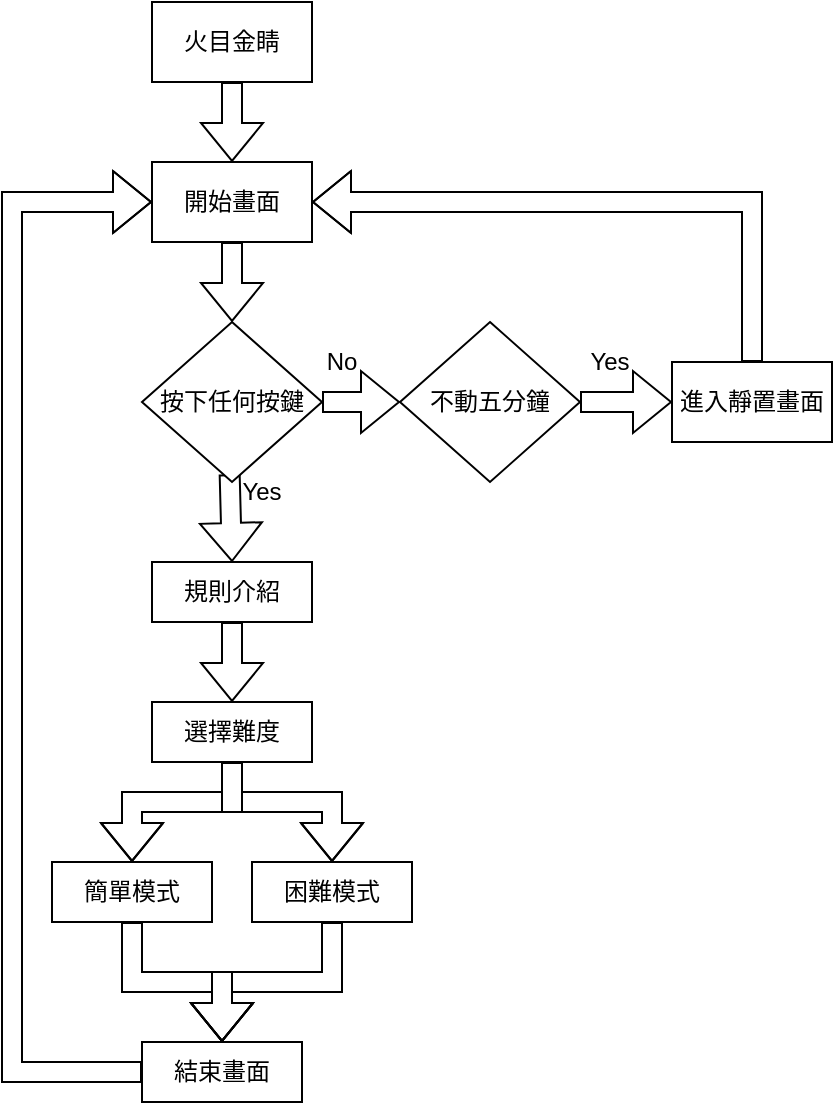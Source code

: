 <mxfile version="20.4.0" type="github">
  <diagram id="C5RBs43oDa-KdzZeNtuy" name="Page-1">
    <mxGraphModel dx="946" dy="620" grid="1" gridSize="10" guides="1" tooltips="1" connect="1" arrows="1" fold="1" page="1" pageScale="1" pageWidth="827" pageHeight="1169" math="0" shadow="0">
      <root>
        <mxCell id="WIyWlLk6GJQsqaUBKTNV-0" />
        <mxCell id="WIyWlLk6GJQsqaUBKTNV-1" parent="WIyWlLk6GJQsqaUBKTNV-0" />
        <mxCell id="eCtHmPVDVvByqVxLCHqE-5" style="edgeStyle=none;curved=1;rounded=0;orthogonalLoop=1;jettySize=auto;html=1;endArrow=open;sourcePerimeterSpacing=8;targetPerimeterSpacing=8;exitX=0.5;exitY=1;exitDx=0;exitDy=0;entryX=0.5;entryY=0;entryDx=0;entryDy=0;shape=flexArrow;" parent="WIyWlLk6GJQsqaUBKTNV-1" source="eCtHmPVDVvByqVxLCHqE-3" target="eCtHmPVDVvByqVxLCHqE-4" edge="1">
          <mxGeometry relative="1" as="geometry" />
        </mxCell>
        <mxCell id="eCtHmPVDVvByqVxLCHqE-3" value="火目金睛" style="rounded=0;whiteSpace=wrap;html=1;hachureGap=4;" parent="WIyWlLk6GJQsqaUBKTNV-1" vertex="1">
          <mxGeometry x="200" y="200" width="80" height="40" as="geometry" />
        </mxCell>
        <mxCell id="eCtHmPVDVvByqVxLCHqE-13" value="" style="edgeStyle=none;curved=1;rounded=0;orthogonalLoop=1;jettySize=auto;html=1;endArrow=open;sourcePerimeterSpacing=8;targetPerimeterSpacing=8;exitX=0.5;exitY=1;exitDx=0;exitDy=0;entryX=0.5;entryY=0;entryDx=0;entryDy=0;shape=flexArrow;" parent="WIyWlLk6GJQsqaUBKTNV-1" source="eCtHmPVDVvByqVxLCHqE-4" target="eCtHmPVDVvByqVxLCHqE-12" edge="1">
          <mxGeometry relative="1" as="geometry" />
        </mxCell>
        <mxCell id="eCtHmPVDVvByqVxLCHqE-4" value="開始畫面" style="rounded=0;whiteSpace=wrap;html=1;hachureGap=4;" parent="WIyWlLk6GJQsqaUBKTNV-1" vertex="1">
          <mxGeometry x="200" y="280" width="80" height="40" as="geometry" />
        </mxCell>
        <mxCell id="eCtHmPVDVvByqVxLCHqE-35" value="" style="edgeStyle=none;curved=1;rounded=0;orthogonalLoop=1;jettySize=auto;html=1;endArrow=open;sourcePerimeterSpacing=8;targetPerimeterSpacing=8;exitX=0.487;exitY=0.952;exitDx=0;exitDy=0;exitPerimeter=0;entryX=0.5;entryY=0;entryDx=0;entryDy=0;shape=flexArrow;" parent="WIyWlLk6GJQsqaUBKTNV-1" source="eCtHmPVDVvByqVxLCHqE-12" target="eCtHmPVDVvByqVxLCHqE-34" edge="1">
          <mxGeometry relative="1" as="geometry" />
        </mxCell>
        <mxCell id="eCtHmPVDVvByqVxLCHqE-45" style="edgeStyle=none;rounded=0;orthogonalLoop=1;jettySize=auto;html=1;entryX=0;entryY=0.5;entryDx=0;entryDy=0;strokeColor=#000000;endArrow=open;sourcePerimeterSpacing=8;targetPerimeterSpacing=8;exitX=1;exitY=0.5;exitDx=0;exitDy=0;shape=flexArrow;" parent="WIyWlLk6GJQsqaUBKTNV-1" source="eCtHmPVDVvByqVxLCHqE-12" target="eCtHmPVDVvByqVxLCHqE-30" edge="1">
          <mxGeometry relative="1" as="geometry" />
        </mxCell>
        <mxCell id="eCtHmPVDVvByqVxLCHqE-12" value="按下任何按鍵" style="rhombus;whiteSpace=wrap;html=1;hachureGap=4;" parent="WIyWlLk6GJQsqaUBKTNV-1" vertex="1">
          <mxGeometry x="195" y="360" width="90" height="80" as="geometry" />
        </mxCell>
        <mxCell id="eCtHmPVDVvByqVxLCHqE-71" style="edgeStyle=none;shape=flexArrow;rounded=0;orthogonalLoop=1;jettySize=auto;html=1;strokeColor=#000000;endArrow=open;sourcePerimeterSpacing=8;targetPerimeterSpacing=8;entryX=1;entryY=0.5;entryDx=0;entryDy=0;exitX=0.5;exitY=0;exitDx=0;exitDy=0;" parent="WIyWlLk6GJQsqaUBKTNV-1" source="eCtHmPVDVvByqVxLCHqE-18" target="eCtHmPVDVvByqVxLCHqE-4" edge="1">
          <mxGeometry relative="1" as="geometry">
            <mxPoint x="406.4" y="328.0" as="targetPoint" />
            <Array as="points">
              <mxPoint x="500" y="300" />
            </Array>
          </mxGeometry>
        </mxCell>
        <mxCell id="eCtHmPVDVvByqVxLCHqE-18" value="進入靜置畫面" style="whiteSpace=wrap;html=1;hachureGap=4;" parent="WIyWlLk6GJQsqaUBKTNV-1" vertex="1">
          <mxGeometry x="460" y="380" width="80" height="40" as="geometry" />
        </mxCell>
        <mxCell id="eCtHmPVDVvByqVxLCHqE-33" style="edgeStyle=none;curved=1;rounded=0;orthogonalLoop=1;jettySize=auto;html=1;entryX=0;entryY=0.5;entryDx=0;entryDy=0;endArrow=open;sourcePerimeterSpacing=8;targetPerimeterSpacing=8;exitX=1;exitY=0.5;exitDx=0;exitDy=0;shape=flexArrow;" parent="WIyWlLk6GJQsqaUBKTNV-1" source="eCtHmPVDVvByqVxLCHqE-30" target="eCtHmPVDVvByqVxLCHqE-18" edge="1">
          <mxGeometry relative="1" as="geometry" />
        </mxCell>
        <mxCell id="eCtHmPVDVvByqVxLCHqE-30" value="不動五分鐘" style="rhombus;whiteSpace=wrap;html=1;hachureGap=4;" parent="WIyWlLk6GJQsqaUBKTNV-1" vertex="1">
          <mxGeometry x="324" y="360" width="90" height="80" as="geometry" />
        </mxCell>
        <mxCell id="eCtHmPVDVvByqVxLCHqE-56" value="" style="edgeStyle=none;rounded=0;orthogonalLoop=1;jettySize=auto;html=1;strokeColor=#000000;endArrow=open;sourcePerimeterSpacing=8;targetPerimeterSpacing=8;exitX=0.5;exitY=1;exitDx=0;exitDy=0;entryX=0.5;entryY=0;entryDx=0;entryDy=0;shape=flexArrow;" parent="WIyWlLk6GJQsqaUBKTNV-1" source="eCtHmPVDVvByqVxLCHqE-34" target="eCtHmPVDVvByqVxLCHqE-55" edge="1">
          <mxGeometry relative="1" as="geometry" />
        </mxCell>
        <mxCell id="eCtHmPVDVvByqVxLCHqE-34" value="規則介紹" style="whiteSpace=wrap;html=1;hachureGap=4;" parent="WIyWlLk6GJQsqaUBKTNV-1" vertex="1">
          <mxGeometry x="200" y="480" width="80" height="30" as="geometry" />
        </mxCell>
        <mxCell id="eCtHmPVDVvByqVxLCHqE-46" value="No" style="text;strokeColor=none;fillColor=none;html=1;align=center;verticalAlign=middle;whiteSpace=wrap;rounded=0;hachureGap=4;" parent="WIyWlLk6GJQsqaUBKTNV-1" vertex="1">
          <mxGeometry x="275" y="370" width="40" height="20" as="geometry" />
        </mxCell>
        <mxCell id="eCtHmPVDVvByqVxLCHqE-47" value="Yes" style="text;strokeColor=none;fillColor=none;html=1;align=center;verticalAlign=middle;whiteSpace=wrap;rounded=0;hachureGap=4;" parent="WIyWlLk6GJQsqaUBKTNV-1" vertex="1">
          <mxGeometry x="240" y="430" width="30" height="30" as="geometry" />
        </mxCell>
        <mxCell id="xlS1NKblQgYeQ_pGyyvA-1" style="edgeStyle=orthogonalEdgeStyle;rounded=0;orthogonalLoop=1;jettySize=auto;html=1;entryX=0.5;entryY=0;entryDx=0;entryDy=0;shape=flexArrow;" edge="1" parent="WIyWlLk6GJQsqaUBKTNV-1" source="eCtHmPVDVvByqVxLCHqE-55" target="eCtHmPVDVvByqVxLCHqE-61">
          <mxGeometry relative="1" as="geometry">
            <Array as="points">
              <mxPoint x="240" y="600" />
              <mxPoint x="190" y="600" />
            </Array>
          </mxGeometry>
        </mxCell>
        <mxCell id="xlS1NKblQgYeQ_pGyyvA-2" style="edgeStyle=orthogonalEdgeStyle;rounded=0;orthogonalLoop=1;jettySize=auto;html=1;entryX=0.5;entryY=0;entryDx=0;entryDy=0;shape=flexArrow;" edge="1" parent="WIyWlLk6GJQsqaUBKTNV-1" source="eCtHmPVDVvByqVxLCHqE-55" target="eCtHmPVDVvByqVxLCHqE-63">
          <mxGeometry relative="1" as="geometry">
            <Array as="points">
              <mxPoint x="240" y="600" />
              <mxPoint x="290" y="600" />
            </Array>
          </mxGeometry>
        </mxCell>
        <mxCell id="eCtHmPVDVvByqVxLCHqE-55" value="選擇難度" style="whiteSpace=wrap;html=1;hachureGap=4;" parent="WIyWlLk6GJQsqaUBKTNV-1" vertex="1">
          <mxGeometry x="200" y="550" width="80" height="30" as="geometry" />
        </mxCell>
        <mxCell id="eCtHmPVDVvByqVxLCHqE-58" value="Yes" style="text;strokeColor=none;fillColor=none;html=1;align=center;verticalAlign=middle;whiteSpace=wrap;rounded=0;hachureGap=4;" parent="WIyWlLk6GJQsqaUBKTNV-1" vertex="1">
          <mxGeometry x="414" y="365" width="30" height="30" as="geometry" />
        </mxCell>
        <mxCell id="xlS1NKblQgYeQ_pGyyvA-3" style="edgeStyle=orthogonalEdgeStyle;shape=flexArrow;rounded=0;orthogonalLoop=1;jettySize=auto;html=1;entryX=0.5;entryY=0;entryDx=0;entryDy=0;" edge="1" parent="WIyWlLk6GJQsqaUBKTNV-1" source="eCtHmPVDVvByqVxLCHqE-61" target="eCtHmPVDVvByqVxLCHqE-65">
          <mxGeometry relative="1" as="geometry" />
        </mxCell>
        <mxCell id="eCtHmPVDVvByqVxLCHqE-61" value="簡單模式" style="whiteSpace=wrap;html=1;hachureGap=4;" parent="WIyWlLk6GJQsqaUBKTNV-1" vertex="1">
          <mxGeometry x="150" y="630" width="80" height="30" as="geometry" />
        </mxCell>
        <mxCell id="xlS1NKblQgYeQ_pGyyvA-4" style="edgeStyle=orthogonalEdgeStyle;shape=flexArrow;rounded=0;orthogonalLoop=1;jettySize=auto;html=1;entryX=0.5;entryY=0;entryDx=0;entryDy=0;" edge="1" parent="WIyWlLk6GJQsqaUBKTNV-1" source="eCtHmPVDVvByqVxLCHqE-63" target="eCtHmPVDVvByqVxLCHqE-65">
          <mxGeometry relative="1" as="geometry" />
        </mxCell>
        <mxCell id="eCtHmPVDVvByqVxLCHqE-63" value="困難模式" style="whiteSpace=wrap;html=1;hachureGap=4;" parent="WIyWlLk6GJQsqaUBKTNV-1" vertex="1">
          <mxGeometry x="250" y="630" width="80" height="30" as="geometry" />
        </mxCell>
        <mxCell id="eCtHmPVDVvByqVxLCHqE-72" style="edgeStyle=none;shape=flexArrow;rounded=0;orthogonalLoop=1;jettySize=auto;html=1;entryX=0;entryY=0.5;entryDx=0;entryDy=0;strokeColor=#000000;endArrow=open;sourcePerimeterSpacing=8;targetPerimeterSpacing=8;exitX=0;exitY=0.5;exitDx=0;exitDy=0;" parent="WIyWlLk6GJQsqaUBKTNV-1" source="eCtHmPVDVvByqVxLCHqE-65" target="eCtHmPVDVvByqVxLCHqE-4" edge="1">
          <mxGeometry relative="1" as="geometry">
            <Array as="points">
              <mxPoint x="130" y="735" />
              <mxPoint x="130" y="300" />
            </Array>
          </mxGeometry>
        </mxCell>
        <mxCell id="eCtHmPVDVvByqVxLCHqE-65" value="結束畫面" style="whiteSpace=wrap;html=1;hachureGap=4;" parent="WIyWlLk6GJQsqaUBKTNV-1" vertex="1">
          <mxGeometry x="195" y="720" width="80" height="30" as="geometry" />
        </mxCell>
      </root>
    </mxGraphModel>
  </diagram>
</mxfile>
